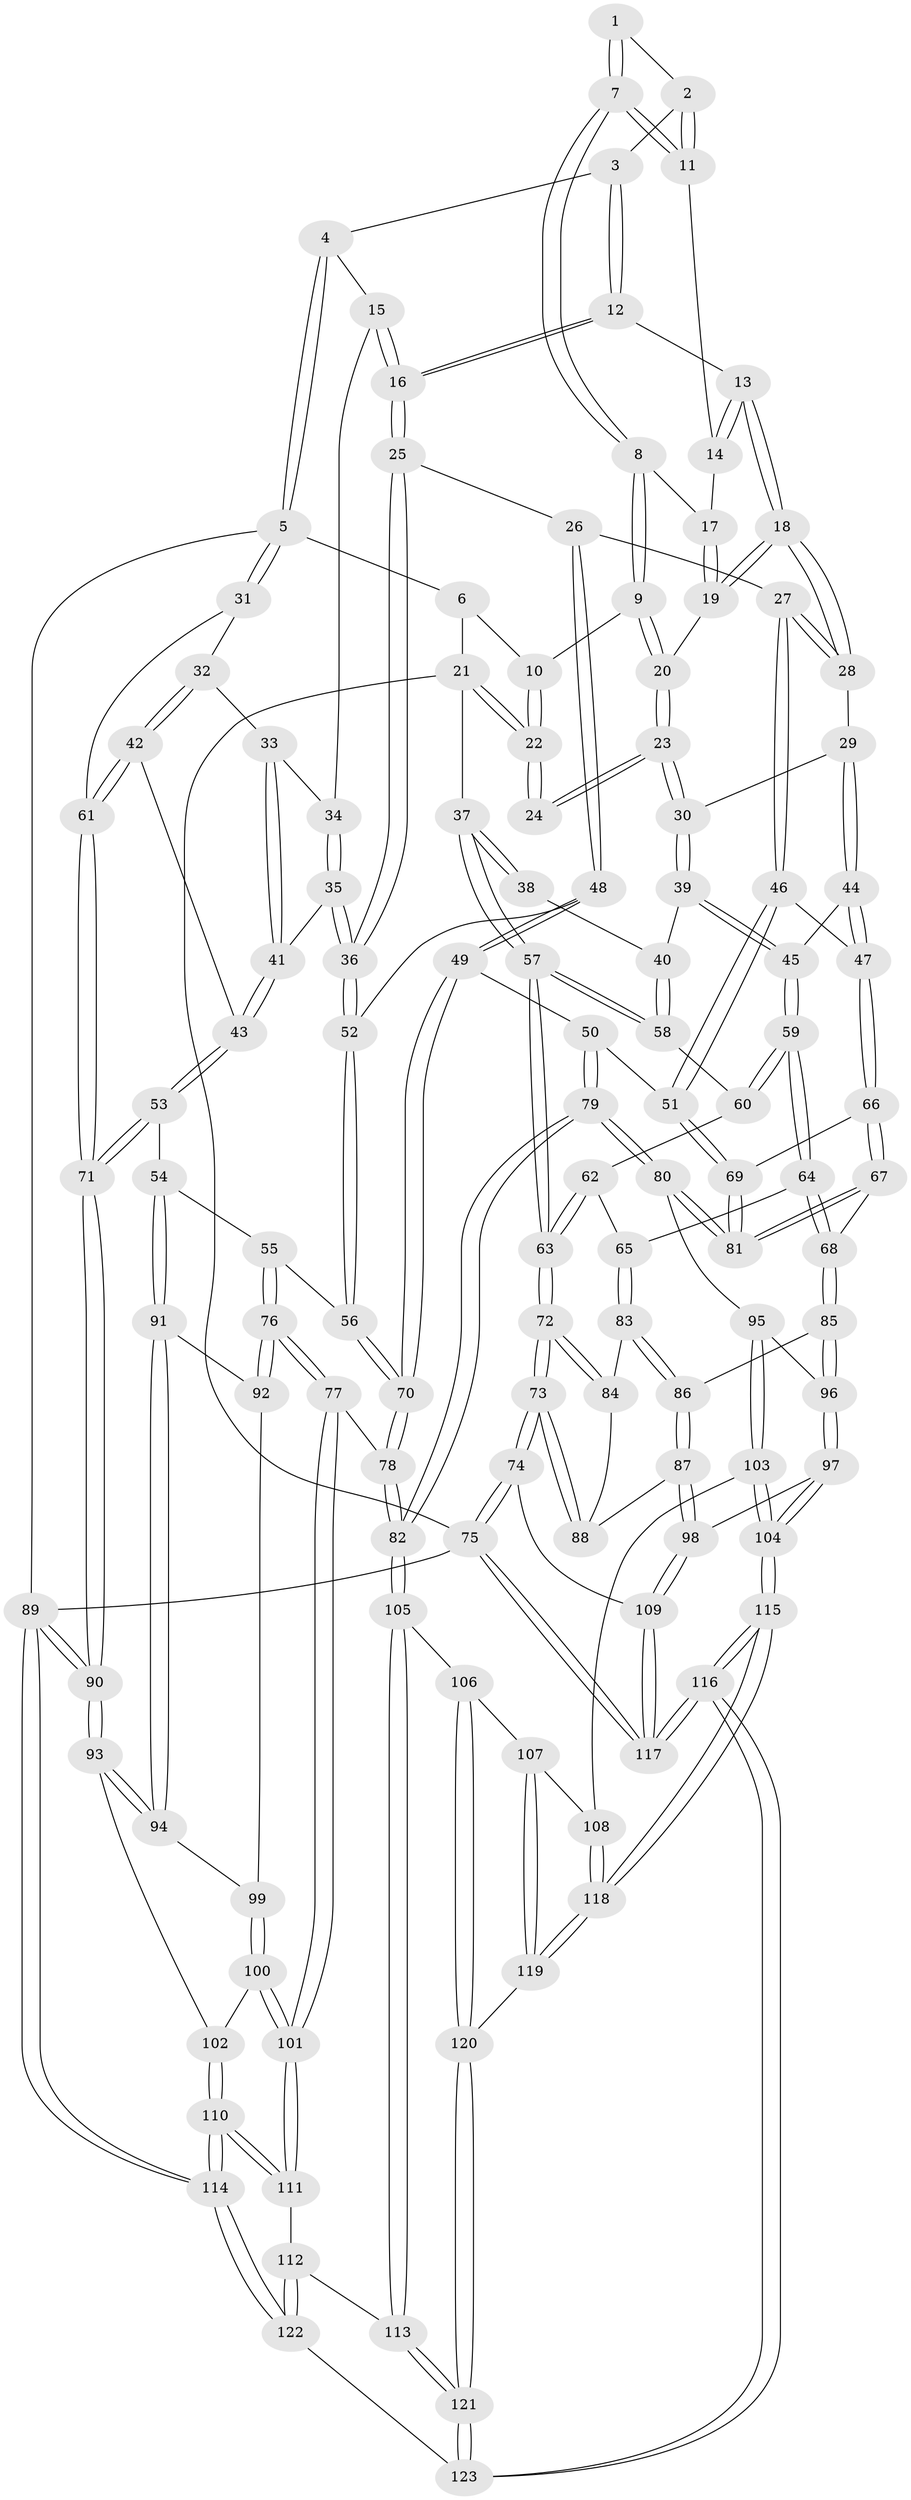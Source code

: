 // coarse degree distribution, {3: 0.0684931506849315, 5: 0.4246575342465753, 4: 0.4246575342465753, 6: 0.0684931506849315, 8: 0.0136986301369863}
// Generated by graph-tools (version 1.1) at 2025/42/03/06/25 10:42:29]
// undirected, 123 vertices, 304 edges
graph export_dot {
graph [start="1"]
  node [color=gray90,style=filled];
  1 [pos="+0.22274028491658449+0"];
  2 [pos="+0.3067788509011633+0"];
  3 [pos="+0.47153955757699956+0"];
  4 [pos="+0.907668713035705+0"];
  5 [pos="+1+0"];
  6 [pos="+0.15163278157487708+0"];
  7 [pos="+0.14501670680598708+0.13257534649526428"];
  8 [pos="+0.12665129309374282+0.14814891647242354"];
  9 [pos="+0.12454600391844271+0.14912030501069565"];
  10 [pos="+0.05524235579190277+0.13027546354216255"];
  11 [pos="+0.2823548776272536+0.033746440882569874"];
  12 [pos="+0.4922953452819621+0.173633662723069"];
  13 [pos="+0.4261898264047786+0.19007949639882674"];
  14 [pos="+0.30934720439885965+0.10763405473041959"];
  15 [pos="+0.6877745293682254+0.2302095274472093"];
  16 [pos="+0.6388909227629916+0.2581336134374785"];
  17 [pos="+0.26492825473354165+0.16768353363341204"];
  18 [pos="+0.34818666543767945+0.2819800152094295"];
  19 [pos="+0.26377903694000193+0.249899868794973"];
  20 [pos="+0.18708111619213008+0.26983816066540295"];
  21 [pos="+0+0.2110241713345182"];
  22 [pos="+0.0011457576531500823+0.15190796232622683"];
  23 [pos="+0.1537531264166683+0.34410596687030787"];
  24 [pos="+0.12174632967793424+0.3415365031502407"];
  25 [pos="+0.6360263064554517+0.26819687395363156"];
  26 [pos="+0.499927628784211+0.40835085041487906"];
  27 [pos="+0.40134786942676104+0.40837619107805445"];
  28 [pos="+0.3558078697458826+0.38185711373204256"];
  29 [pos="+0.35144415334216295+0.3838381240793049"];
  30 [pos="+0.175313441360711+0.3793373578585243"];
  31 [pos="+1+0.2062361870668533"];
  32 [pos="+0.937163565362987+0.3104044442210769"];
  33 [pos="+0.9159066958589241+0.3095828974392276"];
  34 [pos="+0.7999537947060456+0.28014303390920564"];
  35 [pos="+0.7982032750616476+0.48513812461281947"];
  36 [pos="+0.7073048485319563+0.4851843416816511"];
  37 [pos="+0+0.24036071865474007"];
  38 [pos="+0.08324885335930846+0.3518411456640025"];
  39 [pos="+0.1658726927863005+0.48909034501699583"];
  40 [pos="+0.01401498604299965+0.4913519906192663"];
  41 [pos="+0.7990258672166146+0.48534953801973546"];
  42 [pos="+0.9026264585342828+0.5114719225440231"];
  43 [pos="+0.8706570879031749+0.5330838699350671"];
  44 [pos="+0.2510333547905987+0.5325046156948362"];
  45 [pos="+0.1837913895168547+0.5149255538709481"];
  46 [pos="+0.3870848729261787+0.5264894764807743"];
  47 [pos="+0.2599141219597823+0.5420036897896847"];
  48 [pos="+0.5231263888042585+0.4844474393983487"];
  49 [pos="+0.49476803952639015+0.5909944535928385"];
  50 [pos="+0.4839249559944498+0.5957944244250282"];
  51 [pos="+0.42959123088782697+0.5970516886945731"];
  52 [pos="+0.6818426346765952+0.5272308420103923"];
  53 [pos="+0.8671159575978237+0.6353069538105357"];
  54 [pos="+0.8251188039352806+0.6543109374728711"];
  55 [pos="+0.6838085002018175+0.5719568199992755"];
  56 [pos="+0.67787039719944+0.5616977284038884"];
  57 [pos="+0+0.577518292454646"];
  58 [pos="+0+0.5009530475912188"];
  59 [pos="+0.15180484629033555+0.5785700469818802"];
  60 [pos="+0.11291920457439457+0.5784371037155918"];
  61 [pos="+1+0.5147394067063921"];
  62 [pos="+0.06580650596377409+0.5892415360821502"];
  63 [pos="+0+0.581676458242709"];
  64 [pos="+0.1491138687417046+0.6053891616463212"];
  65 [pos="+0.12425880835522052+0.6446411733993095"];
  66 [pos="+0.2814324697978166+0.6067189432624274"];
  67 [pos="+0.26146118858329015+0.6783893041687041"];
  68 [pos="+0.25790721221133467+0.6818553930754608"];
  69 [pos="+0.4111822395187967+0.6136505395682029"];
  70 [pos="+0.5635310500979249+0.6192912845405302"];
  71 [pos="+1+0.8085880639064765"];
  72 [pos="+0+0.5904156325771553"];
  73 [pos="+0+0.6360692188547565"];
  74 [pos="+0+0.7438778297497616"];
  75 [pos="+0+1"];
  76 [pos="+0.6756949434140782+0.7287027732230219"];
  77 [pos="+0.634088389708098+0.7814451863147552"];
  78 [pos="+0.6101589635384088+0.7797436773413496"];
  79 [pos="+0.48696122296357686+0.7834649454069358"];
  80 [pos="+0.40757138993957126+0.763105486796452"];
  81 [pos="+0.38377773426583606+0.7018970696841345"];
  82 [pos="+0.5293460662590762+0.8127346140142345"];
  83 [pos="+0.12415978124668248+0.6448498601850627"];
  84 [pos="+0.1153999302715899+0.6466590661932982"];
  85 [pos="+0.2542231930127917+0.6890778844566297"];
  86 [pos="+0.1538999397691709+0.7148217398111723"];
  87 [pos="+0.11556435396029491+0.7813783317346498"];
  88 [pos="+0.03758675596069957+0.7300835004731376"];
  89 [pos="+1+1"];
  90 [pos="+1+0.882616908549059"];
  91 [pos="+0.8100254536648102+0.6763436593932666"];
  92 [pos="+0.6865985607501314+0.7247555468661967"];
  93 [pos="+0.8958514776328421+0.8276323388047138"];
  94 [pos="+0.8109566609671413+0.7638659716828798"];
  95 [pos="+0.35562287130839504+0.798841104346773"];
  96 [pos="+0.2674808123646201+0.7699759335781005"];
  97 [pos="+0.20059661564756678+0.8445840932761745"];
  98 [pos="+0.12809395606802496+0.828964962248789"];
  99 [pos="+0.8079745695490372+0.7659272926848338"];
  100 [pos="+0.7454371191485692+0.8132400892298581"];
  101 [pos="+0.6605133934379074+0.8059340537123234"];
  102 [pos="+0.7949738390434032+0.8602735033289389"];
  103 [pos="+0.34500793211120095+0.8652068511969063"];
  104 [pos="+0.22300390585155366+0.8745707896596754"];
  105 [pos="+0.5163366923714856+0.8591155365292894"];
  106 [pos="+0.43790192330380523+0.9087020984568444"];
  107 [pos="+0.4127208498837807+0.9117846024831736"];
  108 [pos="+0.3532309677277207+0.8820475360407969"];
  109 [pos="+0.10605919389154578+0.8524230922595871"];
  110 [pos="+0.7765360515720909+0.9752924321680728"];
  111 [pos="+0.684002881621043+0.8992841281582487"];
  112 [pos="+0.6073474964559377+0.9770402117184643"];
  113 [pos="+0.5235811971601079+0.87849785134602"];
  114 [pos="+1+1"];
  115 [pos="+0.2535744105543271+1"];
  116 [pos="+0.18447902309657874+1"];
  117 [pos="+0+1"];
  118 [pos="+0.2608526177905753+1"];
  119 [pos="+0.38880324990997905+0.9606450388306671"];
  120 [pos="+0.46380917319534+1"];
  121 [pos="+0.4834822846313569+1"];
  122 [pos="+0.6182530047135363+1"];
  123 [pos="+0.506911999062538+1"];
  1 -- 2;
  1 -- 7;
  1 -- 7;
  2 -- 3;
  2 -- 11;
  2 -- 11;
  3 -- 4;
  3 -- 12;
  3 -- 12;
  4 -- 5;
  4 -- 5;
  4 -- 15;
  5 -- 6;
  5 -- 31;
  5 -- 31;
  5 -- 89;
  6 -- 10;
  6 -- 21;
  7 -- 8;
  7 -- 8;
  7 -- 11;
  7 -- 11;
  8 -- 9;
  8 -- 9;
  8 -- 17;
  9 -- 10;
  9 -- 20;
  9 -- 20;
  10 -- 22;
  10 -- 22;
  11 -- 14;
  12 -- 13;
  12 -- 16;
  12 -- 16;
  13 -- 14;
  13 -- 14;
  13 -- 18;
  13 -- 18;
  14 -- 17;
  15 -- 16;
  15 -- 16;
  15 -- 34;
  16 -- 25;
  16 -- 25;
  17 -- 19;
  17 -- 19;
  18 -- 19;
  18 -- 19;
  18 -- 28;
  18 -- 28;
  19 -- 20;
  20 -- 23;
  20 -- 23;
  21 -- 22;
  21 -- 22;
  21 -- 37;
  21 -- 75;
  22 -- 24;
  22 -- 24;
  23 -- 24;
  23 -- 24;
  23 -- 30;
  23 -- 30;
  25 -- 26;
  25 -- 36;
  25 -- 36;
  26 -- 27;
  26 -- 48;
  26 -- 48;
  27 -- 28;
  27 -- 28;
  27 -- 46;
  27 -- 46;
  28 -- 29;
  29 -- 30;
  29 -- 44;
  29 -- 44;
  30 -- 39;
  30 -- 39;
  31 -- 32;
  31 -- 61;
  32 -- 33;
  32 -- 42;
  32 -- 42;
  33 -- 34;
  33 -- 41;
  33 -- 41;
  34 -- 35;
  34 -- 35;
  35 -- 36;
  35 -- 36;
  35 -- 41;
  36 -- 52;
  36 -- 52;
  37 -- 38;
  37 -- 38;
  37 -- 57;
  37 -- 57;
  38 -- 40;
  39 -- 40;
  39 -- 45;
  39 -- 45;
  40 -- 58;
  40 -- 58;
  41 -- 43;
  41 -- 43;
  42 -- 43;
  42 -- 61;
  42 -- 61;
  43 -- 53;
  43 -- 53;
  44 -- 45;
  44 -- 47;
  44 -- 47;
  45 -- 59;
  45 -- 59;
  46 -- 47;
  46 -- 51;
  46 -- 51;
  47 -- 66;
  47 -- 66;
  48 -- 49;
  48 -- 49;
  48 -- 52;
  49 -- 50;
  49 -- 70;
  49 -- 70;
  50 -- 51;
  50 -- 79;
  50 -- 79;
  51 -- 69;
  51 -- 69;
  52 -- 56;
  52 -- 56;
  53 -- 54;
  53 -- 71;
  53 -- 71;
  54 -- 55;
  54 -- 91;
  54 -- 91;
  55 -- 56;
  55 -- 76;
  55 -- 76;
  56 -- 70;
  56 -- 70;
  57 -- 58;
  57 -- 58;
  57 -- 63;
  57 -- 63;
  58 -- 60;
  59 -- 60;
  59 -- 60;
  59 -- 64;
  59 -- 64;
  60 -- 62;
  61 -- 71;
  61 -- 71;
  62 -- 63;
  62 -- 63;
  62 -- 65;
  63 -- 72;
  63 -- 72;
  64 -- 65;
  64 -- 68;
  64 -- 68;
  65 -- 83;
  65 -- 83;
  66 -- 67;
  66 -- 67;
  66 -- 69;
  67 -- 68;
  67 -- 81;
  67 -- 81;
  68 -- 85;
  68 -- 85;
  69 -- 81;
  69 -- 81;
  70 -- 78;
  70 -- 78;
  71 -- 90;
  71 -- 90;
  72 -- 73;
  72 -- 73;
  72 -- 84;
  72 -- 84;
  73 -- 74;
  73 -- 74;
  73 -- 88;
  73 -- 88;
  74 -- 75;
  74 -- 75;
  74 -- 109;
  75 -- 117;
  75 -- 117;
  75 -- 89;
  76 -- 77;
  76 -- 77;
  76 -- 92;
  76 -- 92;
  77 -- 78;
  77 -- 101;
  77 -- 101;
  78 -- 82;
  78 -- 82;
  79 -- 80;
  79 -- 80;
  79 -- 82;
  79 -- 82;
  80 -- 81;
  80 -- 81;
  80 -- 95;
  82 -- 105;
  82 -- 105;
  83 -- 84;
  83 -- 86;
  83 -- 86;
  84 -- 88;
  85 -- 86;
  85 -- 96;
  85 -- 96;
  86 -- 87;
  86 -- 87;
  87 -- 88;
  87 -- 98;
  87 -- 98;
  89 -- 90;
  89 -- 90;
  89 -- 114;
  89 -- 114;
  90 -- 93;
  90 -- 93;
  91 -- 92;
  91 -- 94;
  91 -- 94;
  92 -- 99;
  93 -- 94;
  93 -- 94;
  93 -- 102;
  94 -- 99;
  95 -- 96;
  95 -- 103;
  95 -- 103;
  96 -- 97;
  96 -- 97;
  97 -- 98;
  97 -- 104;
  97 -- 104;
  98 -- 109;
  98 -- 109;
  99 -- 100;
  99 -- 100;
  100 -- 101;
  100 -- 101;
  100 -- 102;
  101 -- 111;
  101 -- 111;
  102 -- 110;
  102 -- 110;
  103 -- 104;
  103 -- 104;
  103 -- 108;
  104 -- 115;
  104 -- 115;
  105 -- 106;
  105 -- 113;
  105 -- 113;
  106 -- 107;
  106 -- 120;
  106 -- 120;
  107 -- 108;
  107 -- 119;
  107 -- 119;
  108 -- 118;
  108 -- 118;
  109 -- 117;
  109 -- 117;
  110 -- 111;
  110 -- 111;
  110 -- 114;
  110 -- 114;
  111 -- 112;
  112 -- 113;
  112 -- 122;
  112 -- 122;
  113 -- 121;
  113 -- 121;
  114 -- 122;
  114 -- 122;
  115 -- 116;
  115 -- 116;
  115 -- 118;
  115 -- 118;
  116 -- 117;
  116 -- 117;
  116 -- 123;
  116 -- 123;
  118 -- 119;
  118 -- 119;
  119 -- 120;
  120 -- 121;
  120 -- 121;
  121 -- 123;
  121 -- 123;
  122 -- 123;
}
